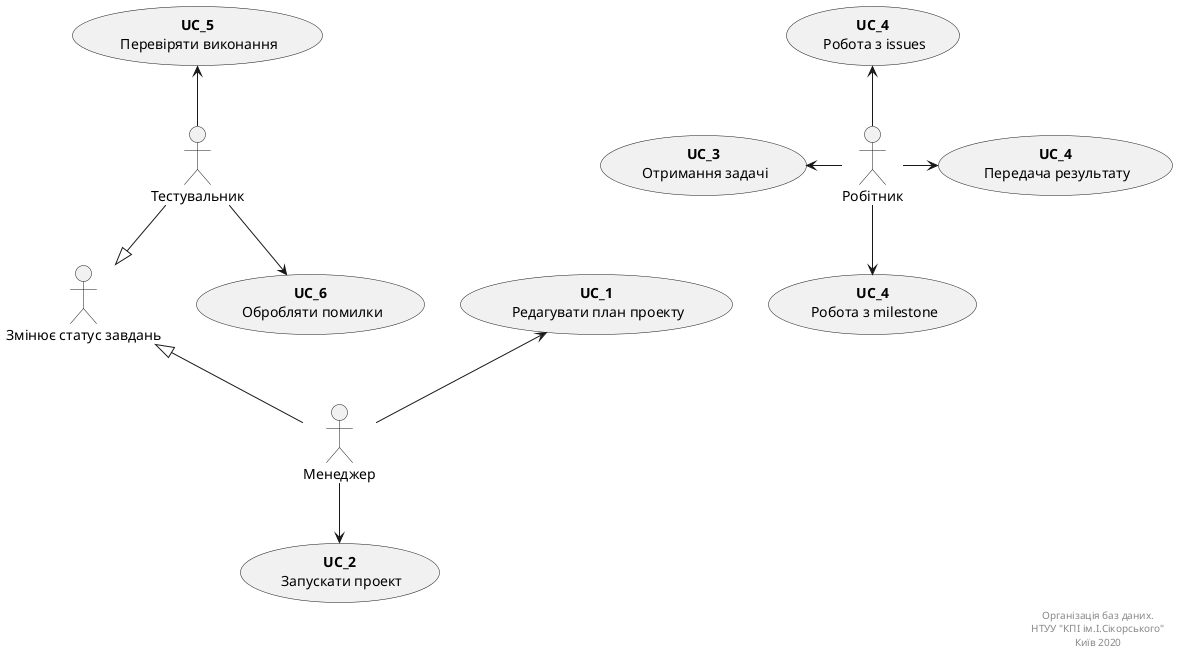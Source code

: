 @startuml
actor "Робітник" as Worker
actor "Менеджер" as Manager
actor "Тестувальник" as QA
actor "Змінює статус завдань" as red

usecase "<b>UC_1</b>\n Редагувати план проекту" as UC_1
usecase "<b>UC_2</b>\n Запускати проект" as UC_2
usecase "<b>UC_3</b>\n Отримання задачі" as UC_3
usecase "<b>UC_4</b>\n Передача результату" as UC_4
usecase "<b>UC_4</b>\n Робота з milestone" as UC_8
usecase "<b>UC_4</b>\n Робота з issues" as UC_9
usecase "<b>UC_5</b>\n Перевіряти виконання" as UC_5
usecase "<b>UC_6</b>\n Обробляти помилки" as UC_6




Manager -d-> UC_2
Manager -u-> UC_1
Manager -u-|> red

Worker -l-> UC_3
Worker -r-> UC_4
Worker -d-> UC_8
Worker -u-> UC_9

QA -u-> UC_5
QA -d-> UC_6
QA -d-|> red


right footer
Організація баз даних.
НТУУ "КПІ ім.І.Сікорського"
Київ 2020 
end footer
@enduml
